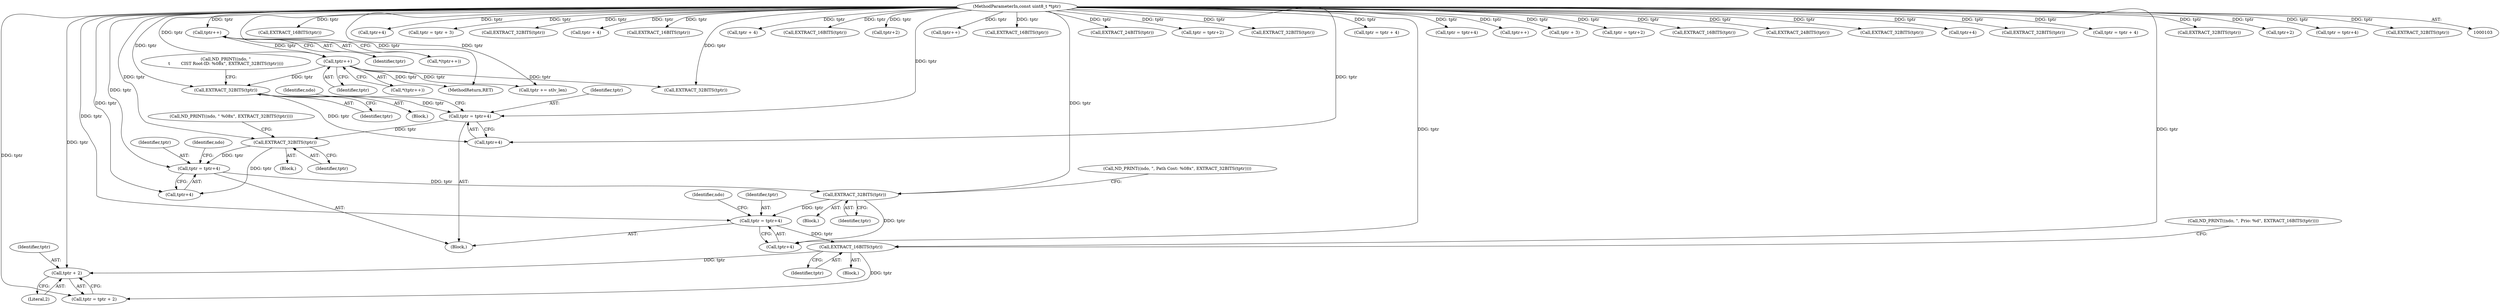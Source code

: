 digraph "0_tcpdump_b20e1639dbac84b3fcb393858521c13ad47a9d70@pointer" {
"1000211" [label="(Call,tptr + 2)"];
"1000207" [label="(Call,EXTRACT_16BITS(tptr))"];
"1000197" [label="(Call,tptr = tptr+4)"];
"1000195" [label="(Call,EXTRACT_32BITS(tptr))"];
"1000185" [label="(Call,tptr = tptr+4)"];
"1000183" [label="(Call,EXTRACT_32BITS(tptr))"];
"1000173" [label="(Call,tptr = tptr+4)"];
"1000171" [label="(Call,EXTRACT_32BITS(tptr))"];
"1000128" [label="(Call,tptr++)"];
"1000123" [label="(Call,tptr++)"];
"1000105" [label="(MethodParameterIn,const uint8_t *tptr)"];
"1000208" [label="(Identifier,tptr)"];
"1000105" [label="(MethodParameterIn,const uint8_t *tptr)"];
"1000185" [label="(Call,tptr = tptr+4)"];
"1000181" [label="(Block,)"];
"1000230" [label="(Call,EXTRACT_16BITS(tptr))"];
"1000178" [label="(Call,ND_PRINT((ndo, \" %08x\", EXTRACT_32BITS(tptr))))"];
"1000124" [label="(Identifier,tptr)"];
"1000184" [label="(Identifier,tptr)"];
"1000171" [label="(Call,EXTRACT_32BITS(tptr))"];
"1000490" [label="(MethodReturn,RET)"];
"1000370" [label="(Call,tptr+4)"];
"1000129" [label="(Identifier,tptr)"];
"1000197" [label="(Call,tptr = tptr+4)"];
"1000127" [label="(Call,*(tptr++))"];
"1000213" [label="(Literal,2)"];
"1000337" [label="(Call,tptr = tptr + 3)"];
"1000159" [label="(Block,)"];
"1000443" [label="(Call,EXTRACT_32BITS(tptr))"];
"1000453" [label="(Call,tptr + 4)"];
"1000392" [label="(Call,EXTRACT_16BITS(tptr))"];
"1000469" [label="(Call,tptr += stlv_len)"];
"1000183" [label="(Call,EXTRACT_32BITS(tptr))"];
"1000207" [label="(Call,EXTRACT_16BITS(tptr))"];
"1000318" [label="(Call,tptr + 4)"];
"1000378" [label="(Call,EXTRACT_16BITS(tptr))"];
"1000186" [label="(Identifier,tptr)"];
"1000180" [label="(Identifier,ndo)"];
"1000401" [label="(Call,tptr+2)"];
"1000190" [label="(Call,ND_PRINT((ndo, \", Path Cost: %08x\", EXTRACT_32BITS(tptr))))"];
"1000187" [label="(Call,tptr+4)"];
"1000169" [label="(Block,)"];
"1000204" [label="(Identifier,ndo)"];
"1000258" [label="(Call,tptr++)"];
"1000396" [label="(Call,EXTRACT_16BITS(tptr))"];
"1000205" [label="(Block,)"];
"1000199" [label="(Call,tptr+4)"];
"1000202" [label="(Call,ND_PRINT((ndo, \", Prio: %d\", EXTRACT_16BITS(tptr))))"];
"1000329" [label="(Call,EXTRACT_24BITS(tptr))"];
"1000172" [label="(Identifier,tptr)"];
"1000166" [label="(Call,ND_PRINT((ndo, \"\n\t        CIST Root-ID: %08x\", EXTRACT_32BITS(tptr))))"];
"1000380" [label="(Call,tptr = tptr+2)"];
"1000436" [label="(Call,EXTRACT_32BITS(tptr))"];
"1000209" [label="(Call,tptr = tptr + 2)"];
"1000451" [label="(Call,tptr = tptr + 4)"];
"1000366" [label="(Call,EXTRACT_32BITS(tptr))"];
"1000123" [label="(Call,tptr++)"];
"1000122" [label="(Call,*(tptr++))"];
"1000243" [label="(Call,tptr = tptr+4)"];
"1000307" [label="(Call,tptr++)"];
"1000339" [label="(Call,tptr + 3)"];
"1000193" [label="(Block,)"];
"1000174" [label="(Identifier,tptr)"];
"1000399" [label="(Call,tptr = tptr+2)"];
"1000211" [label="(Call,tptr + 2)"];
"1000220" [label="(Call,EXTRACT_16BITS(tptr))"];
"1000334" [label="(Call,EXTRACT_24BITS(tptr))"];
"1000240" [label="(Call,EXTRACT_32BITS(tptr))"];
"1000196" [label="(Identifier,tptr)"];
"1000212" [label="(Identifier,tptr)"];
"1000192" [label="(Identifier,ndo)"];
"1000245" [label="(Call,tptr+4)"];
"1000314" [label="(Call,EXTRACT_32BITS(tptr))"];
"1000173" [label="(Call,tptr = tptr+4)"];
"1000316" [label="(Call,tptr = tptr + 4)"];
"1000195" [label="(Call,EXTRACT_32BITS(tptr))"];
"1000175" [label="(Call,tptr+4)"];
"1000430" [label="(Call,EXTRACT_32BITS(tptr))"];
"1000198" [label="(Identifier,tptr)"];
"1000382" [label="(Call,tptr+2)"];
"1000368" [label="(Call,tptr = tptr+4)"];
"1000128" [label="(Call,tptr++)"];
"1000448" [label="(Call,EXTRACT_32BITS(tptr))"];
"1000211" -> "1000209"  [label="AST: "];
"1000211" -> "1000213"  [label="CFG: "];
"1000212" -> "1000211"  [label="AST: "];
"1000213" -> "1000211"  [label="AST: "];
"1000209" -> "1000211"  [label="CFG: "];
"1000207" -> "1000211"  [label="DDG: tptr"];
"1000105" -> "1000211"  [label="DDG: tptr"];
"1000207" -> "1000205"  [label="AST: "];
"1000207" -> "1000208"  [label="CFG: "];
"1000208" -> "1000207"  [label="AST: "];
"1000202" -> "1000207"  [label="CFG: "];
"1000197" -> "1000207"  [label="DDG: tptr"];
"1000105" -> "1000207"  [label="DDG: tptr"];
"1000207" -> "1000209"  [label="DDG: tptr"];
"1000197" -> "1000159"  [label="AST: "];
"1000197" -> "1000199"  [label="CFG: "];
"1000198" -> "1000197"  [label="AST: "];
"1000199" -> "1000197"  [label="AST: "];
"1000204" -> "1000197"  [label="CFG: "];
"1000195" -> "1000197"  [label="DDG: tptr"];
"1000105" -> "1000197"  [label="DDG: tptr"];
"1000195" -> "1000193"  [label="AST: "];
"1000195" -> "1000196"  [label="CFG: "];
"1000196" -> "1000195"  [label="AST: "];
"1000190" -> "1000195"  [label="CFG: "];
"1000185" -> "1000195"  [label="DDG: tptr"];
"1000105" -> "1000195"  [label="DDG: tptr"];
"1000195" -> "1000199"  [label="DDG: tptr"];
"1000185" -> "1000159"  [label="AST: "];
"1000185" -> "1000187"  [label="CFG: "];
"1000186" -> "1000185"  [label="AST: "];
"1000187" -> "1000185"  [label="AST: "];
"1000192" -> "1000185"  [label="CFG: "];
"1000183" -> "1000185"  [label="DDG: tptr"];
"1000105" -> "1000185"  [label="DDG: tptr"];
"1000183" -> "1000181"  [label="AST: "];
"1000183" -> "1000184"  [label="CFG: "];
"1000184" -> "1000183"  [label="AST: "];
"1000178" -> "1000183"  [label="CFG: "];
"1000173" -> "1000183"  [label="DDG: tptr"];
"1000105" -> "1000183"  [label="DDG: tptr"];
"1000183" -> "1000187"  [label="DDG: tptr"];
"1000173" -> "1000159"  [label="AST: "];
"1000173" -> "1000175"  [label="CFG: "];
"1000174" -> "1000173"  [label="AST: "];
"1000175" -> "1000173"  [label="AST: "];
"1000180" -> "1000173"  [label="CFG: "];
"1000171" -> "1000173"  [label="DDG: tptr"];
"1000105" -> "1000173"  [label="DDG: tptr"];
"1000171" -> "1000169"  [label="AST: "];
"1000171" -> "1000172"  [label="CFG: "];
"1000172" -> "1000171"  [label="AST: "];
"1000166" -> "1000171"  [label="CFG: "];
"1000128" -> "1000171"  [label="DDG: tptr"];
"1000105" -> "1000171"  [label="DDG: tptr"];
"1000171" -> "1000175"  [label="DDG: tptr"];
"1000128" -> "1000127"  [label="AST: "];
"1000128" -> "1000129"  [label="CFG: "];
"1000129" -> "1000128"  [label="AST: "];
"1000127" -> "1000128"  [label="CFG: "];
"1000128" -> "1000490"  [label="DDG: tptr"];
"1000123" -> "1000128"  [label="DDG: tptr"];
"1000105" -> "1000128"  [label="DDG: tptr"];
"1000128" -> "1000366"  [label="DDG: tptr"];
"1000128" -> "1000469"  [label="DDG: tptr"];
"1000123" -> "1000122"  [label="AST: "];
"1000123" -> "1000124"  [label="CFG: "];
"1000124" -> "1000123"  [label="AST: "];
"1000122" -> "1000123"  [label="CFG: "];
"1000105" -> "1000123"  [label="DDG: tptr"];
"1000105" -> "1000103"  [label="AST: "];
"1000105" -> "1000490"  [label="DDG: tptr"];
"1000105" -> "1000175"  [label="DDG: tptr"];
"1000105" -> "1000187"  [label="DDG: tptr"];
"1000105" -> "1000199"  [label="DDG: tptr"];
"1000105" -> "1000209"  [label="DDG: tptr"];
"1000105" -> "1000220"  [label="DDG: tptr"];
"1000105" -> "1000230"  [label="DDG: tptr"];
"1000105" -> "1000240"  [label="DDG: tptr"];
"1000105" -> "1000243"  [label="DDG: tptr"];
"1000105" -> "1000245"  [label="DDG: tptr"];
"1000105" -> "1000258"  [label="DDG: tptr"];
"1000105" -> "1000307"  [label="DDG: tptr"];
"1000105" -> "1000314"  [label="DDG: tptr"];
"1000105" -> "1000316"  [label="DDG: tptr"];
"1000105" -> "1000318"  [label="DDG: tptr"];
"1000105" -> "1000329"  [label="DDG: tptr"];
"1000105" -> "1000334"  [label="DDG: tptr"];
"1000105" -> "1000337"  [label="DDG: tptr"];
"1000105" -> "1000339"  [label="DDG: tptr"];
"1000105" -> "1000366"  [label="DDG: tptr"];
"1000105" -> "1000368"  [label="DDG: tptr"];
"1000105" -> "1000370"  [label="DDG: tptr"];
"1000105" -> "1000378"  [label="DDG: tptr"];
"1000105" -> "1000380"  [label="DDG: tptr"];
"1000105" -> "1000382"  [label="DDG: tptr"];
"1000105" -> "1000392"  [label="DDG: tptr"];
"1000105" -> "1000396"  [label="DDG: tptr"];
"1000105" -> "1000399"  [label="DDG: tptr"];
"1000105" -> "1000401"  [label="DDG: tptr"];
"1000105" -> "1000430"  [label="DDG: tptr"];
"1000105" -> "1000436"  [label="DDG: tptr"];
"1000105" -> "1000443"  [label="DDG: tptr"];
"1000105" -> "1000448"  [label="DDG: tptr"];
"1000105" -> "1000451"  [label="DDG: tptr"];
"1000105" -> "1000453"  [label="DDG: tptr"];
"1000105" -> "1000469"  [label="DDG: tptr"];
}
